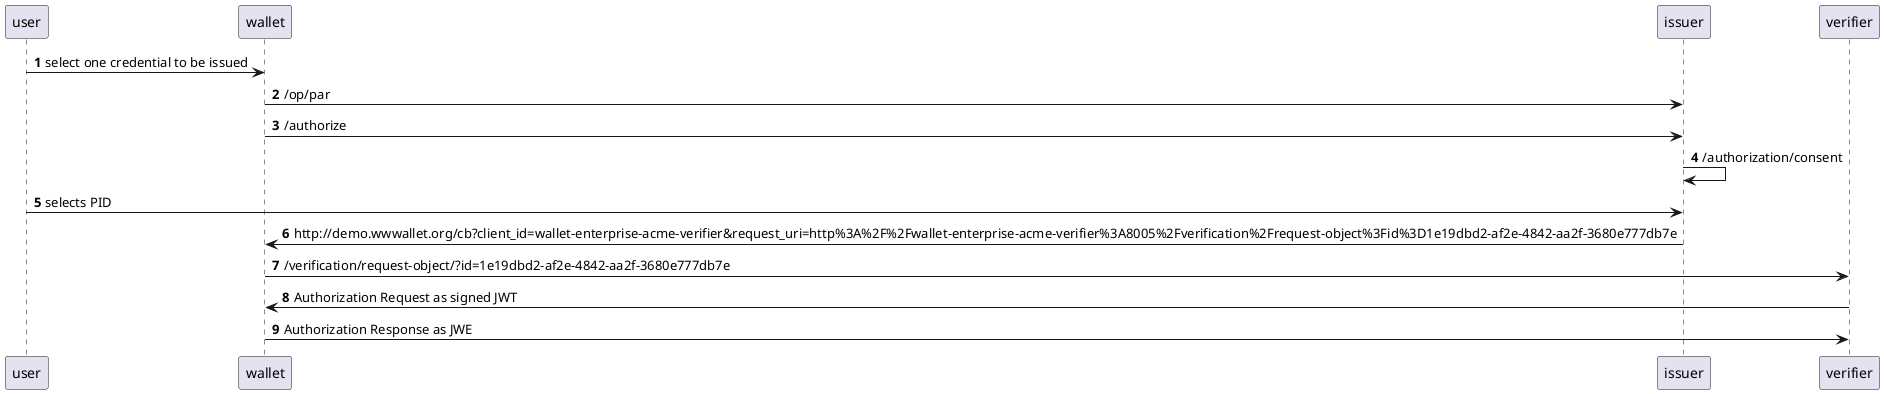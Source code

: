 @startuml

autonumber
user -> wallet: select one credential to be issued
wallet -> issuer: /op/par
wallet -> issuer: /authorize
issuer -> issuer: /authorization/consent
user -> issuer: selects PID
issuer -> wallet: http://demo.wwwallet.org/cb?client_id=wallet-enterprise-acme-verifier&request_uri=http%3A%2F%2Fwallet-enterprise-acme-verifier%3A8005%2Fverification%2Frequest-object%3Fid%3D1e19dbd2-af2e-4842-aa2f-3680e777db7e
wallet -> verifier: /verification/request-object/?id=1e19dbd2-af2e-4842-aa2f-3680e777db7e
verifier -> wallet: Authorization Request as signed JWT 
wallet -> verifier: Authorization Response as JWE

@enduml